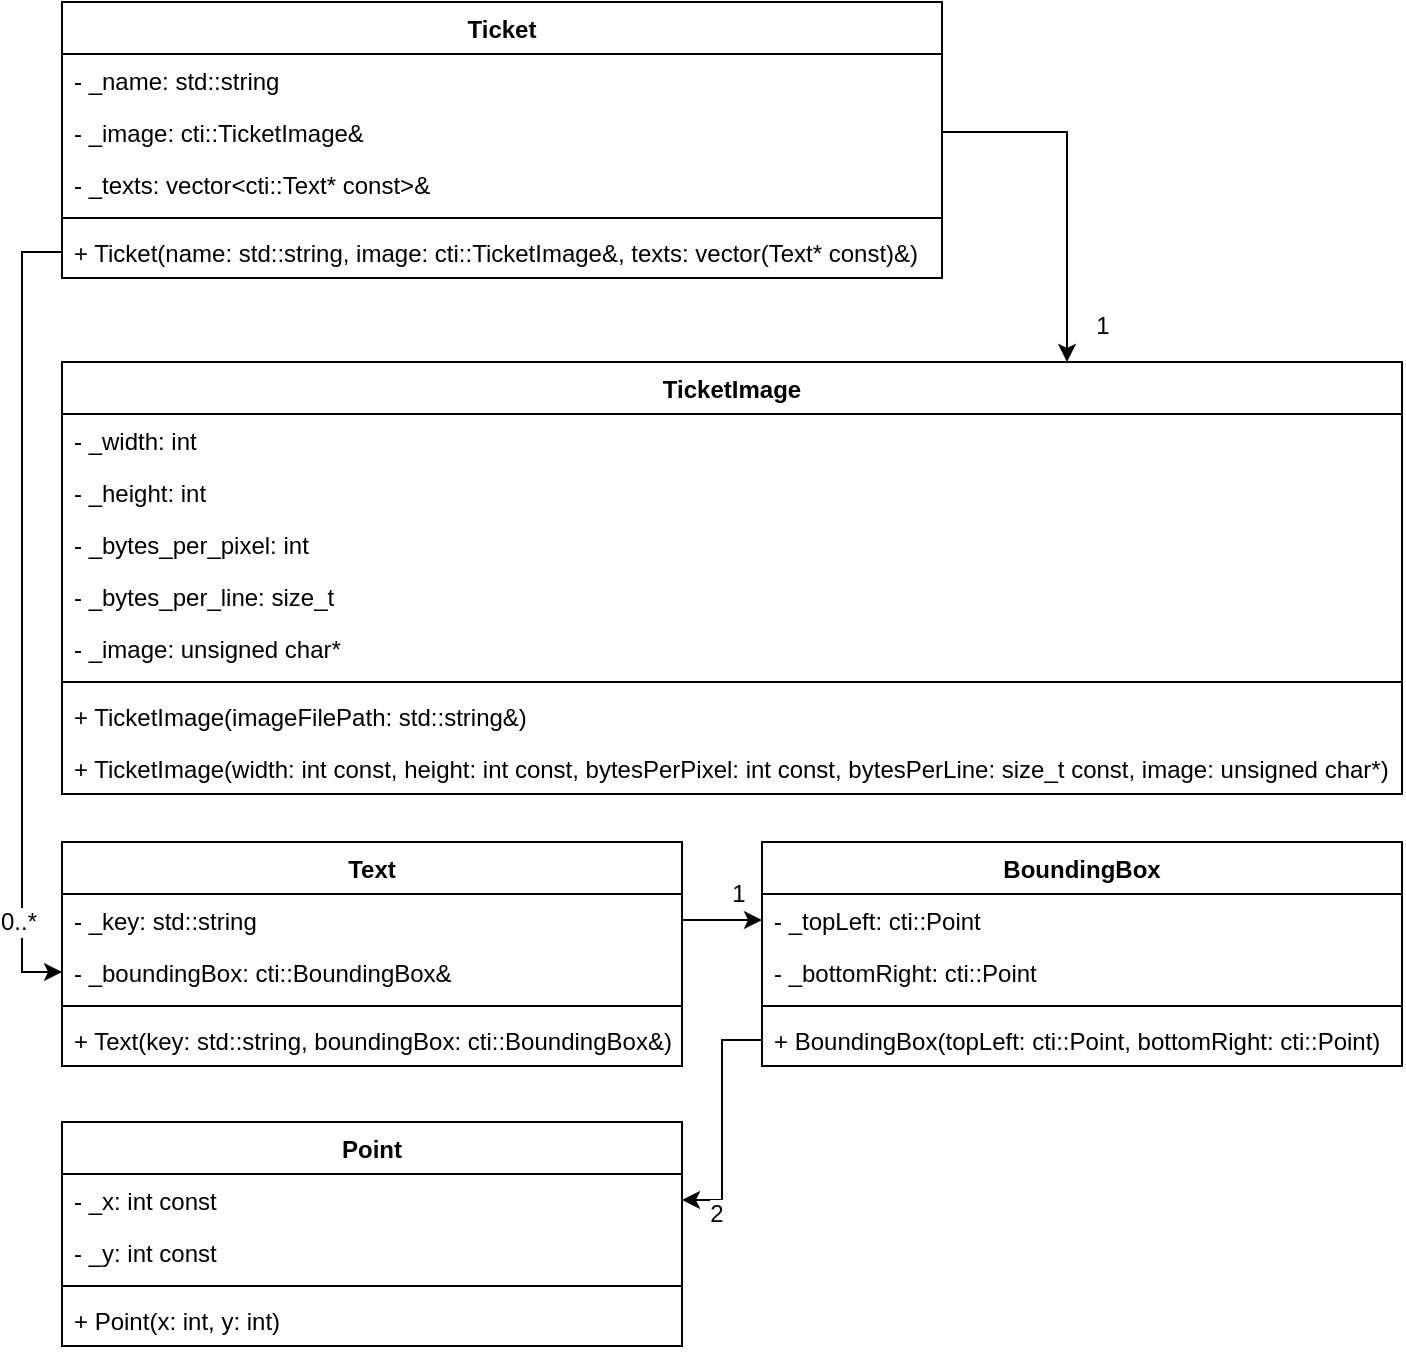 <mxfile version="12.4.7" type="device" pages="3"><diagram id="pN5JTXQA1RlPjqWQmJcw" name="Domain"><mxGraphModel dx="460" dy="703" grid="1" gridSize="10" guides="1" tooltips="1" connect="1" arrows="1" fold="1" page="1" pageScale="1" pageWidth="827" pageHeight="1169" math="0" shadow="0"><root><mxCell id="0"/><mxCell id="1" parent="0"/><mxCell id="O8wIA0hXD-BZeatTcQDk-1" value="Ticket" style="swimlane;fontStyle=1;align=center;verticalAlign=top;childLayout=stackLayout;horizontal=1;startSize=26;horizontalStack=0;resizeParent=1;resizeParentMax=0;resizeLast=0;collapsible=1;marginBottom=0;" vertex="1" parent="1"><mxGeometry x="56" y="30" width="440" height="138" as="geometry"/></mxCell><mxCell id="O8wIA0hXD-BZeatTcQDk-2" value="- _name: std::string" style="text;strokeColor=none;fillColor=none;align=left;verticalAlign=top;spacingLeft=4;spacingRight=4;overflow=hidden;rotatable=0;points=[[0,0.5],[1,0.5]];portConstraint=eastwest;" vertex="1" parent="O8wIA0hXD-BZeatTcQDk-1"><mxGeometry y="26" width="440" height="26" as="geometry"/></mxCell><mxCell id="O8wIA0hXD-BZeatTcQDk-5" value="- _image: cti::TicketImage&amp;" style="text;strokeColor=none;fillColor=none;align=left;verticalAlign=top;spacingLeft=4;spacingRight=4;overflow=hidden;rotatable=0;points=[[0,0.5],[1,0.5]];portConstraint=eastwest;" vertex="1" parent="O8wIA0hXD-BZeatTcQDk-1"><mxGeometry y="52" width="440" height="26" as="geometry"/></mxCell><mxCell id="O8wIA0hXD-BZeatTcQDk-6" value="- _texts: vector&lt;cti::Text* const&gt;&amp;" style="text;strokeColor=none;fillColor=none;align=left;verticalAlign=top;spacingLeft=4;spacingRight=4;overflow=hidden;rotatable=0;points=[[0,0.5],[1,0.5]];portConstraint=eastwest;" vertex="1" parent="O8wIA0hXD-BZeatTcQDk-1"><mxGeometry y="78" width="440" height="26" as="geometry"/></mxCell><mxCell id="O8wIA0hXD-BZeatTcQDk-3" value="" style="line;strokeWidth=1;fillColor=none;align=left;verticalAlign=middle;spacingTop=-1;spacingLeft=3;spacingRight=3;rotatable=0;labelPosition=right;points=[];portConstraint=eastwest;" vertex="1" parent="O8wIA0hXD-BZeatTcQDk-1"><mxGeometry y="104" width="440" height="8" as="geometry"/></mxCell><mxCell id="O8wIA0hXD-BZeatTcQDk-12" value="+ Ticket(name: std::string, image: cti::TicketImage&amp;, texts: vector(Text* const)&amp;)" style="text;strokeColor=none;fillColor=none;align=left;verticalAlign=top;spacingLeft=4;spacingRight=4;overflow=hidden;rotatable=0;points=[[0,0.5],[1,0.5]];portConstraint=eastwest;" vertex="1" parent="O8wIA0hXD-BZeatTcQDk-1"><mxGeometry y="112" width="440" height="26" as="geometry"/></mxCell><mxCell id="O8wIA0hXD-BZeatTcQDk-7" value="TicketImage" style="swimlane;fontStyle=1;align=center;verticalAlign=top;childLayout=stackLayout;horizontal=1;startSize=26;horizontalStack=0;resizeParent=1;resizeParentMax=0;resizeLast=0;collapsible=1;marginBottom=0;" vertex="1" parent="1"><mxGeometry x="56" y="210" width="670" height="216" as="geometry"/></mxCell><mxCell id="O8wIA0hXD-BZeatTcQDk-8" value="- _width: int" style="text;strokeColor=none;fillColor=none;align=left;verticalAlign=top;spacingLeft=4;spacingRight=4;overflow=hidden;rotatable=0;points=[[0,0.5],[1,0.5]];portConstraint=eastwest;" vertex="1" parent="O8wIA0hXD-BZeatTcQDk-7"><mxGeometry y="26" width="670" height="26" as="geometry"/></mxCell><mxCell id="O8wIA0hXD-BZeatTcQDk-9" value="- _height: int" style="text;strokeColor=none;fillColor=none;align=left;verticalAlign=top;spacingLeft=4;spacingRight=4;overflow=hidden;rotatable=0;points=[[0,0.5],[1,0.5]];portConstraint=eastwest;" vertex="1" parent="O8wIA0hXD-BZeatTcQDk-7"><mxGeometry y="52" width="670" height="26" as="geometry"/></mxCell><mxCell id="O8wIA0hXD-BZeatTcQDk-10" value="- _bytes_per_pixel: int" style="text;strokeColor=none;fillColor=none;align=left;verticalAlign=top;spacingLeft=4;spacingRight=4;overflow=hidden;rotatable=0;points=[[0,0.5],[1,0.5]];portConstraint=eastwest;" vertex="1" parent="O8wIA0hXD-BZeatTcQDk-7"><mxGeometry y="78" width="670" height="26" as="geometry"/></mxCell><mxCell id="O8wIA0hXD-BZeatTcQDk-21" value="- _bytes_per_line: size_t" style="text;strokeColor=none;fillColor=none;align=left;verticalAlign=top;spacingLeft=4;spacingRight=4;overflow=hidden;rotatable=0;points=[[0,0.5],[1,0.5]];portConstraint=eastwest;" vertex="1" parent="O8wIA0hXD-BZeatTcQDk-7"><mxGeometry y="104" width="670" height="26" as="geometry"/></mxCell><mxCell id="O8wIA0hXD-BZeatTcQDk-22" value="- _image: unsigned char*" style="text;strokeColor=none;fillColor=none;align=left;verticalAlign=top;spacingLeft=4;spacingRight=4;overflow=hidden;rotatable=0;points=[[0,0.5],[1,0.5]];portConstraint=eastwest;" vertex="1" parent="O8wIA0hXD-BZeatTcQDk-7"><mxGeometry y="130" width="670" height="26" as="geometry"/></mxCell><mxCell id="O8wIA0hXD-BZeatTcQDk-11" value="" style="line;strokeWidth=1;fillColor=none;align=left;verticalAlign=middle;spacingTop=-1;spacingLeft=3;spacingRight=3;rotatable=0;labelPosition=right;points=[];portConstraint=eastwest;" vertex="1" parent="O8wIA0hXD-BZeatTcQDk-7"><mxGeometry y="156" width="670" height="8" as="geometry"/></mxCell><mxCell id="O8wIA0hXD-BZeatTcQDk-20" value="+ TicketImage(imageFilePath: std::string&amp;)" style="text;strokeColor=none;fillColor=none;align=left;verticalAlign=top;spacingLeft=4;spacingRight=4;overflow=hidden;rotatable=0;points=[[0,0.5],[1,0.5]];portConstraint=eastwest;" vertex="1" parent="O8wIA0hXD-BZeatTcQDk-7"><mxGeometry y="164" width="670" height="26" as="geometry"/></mxCell><mxCell id="O8wIA0hXD-BZeatTcQDk-23" value="+ TicketImage(width: int const, height: int const, bytesPerPixel: int const, bytesPerLine: size_t const, image: unsigned char*)" style="text;strokeColor=none;fillColor=none;align=left;verticalAlign=top;spacingLeft=4;spacingRight=4;overflow=hidden;rotatable=0;points=[[0,0.5],[1,0.5]];portConstraint=eastwest;" vertex="1" parent="O8wIA0hXD-BZeatTcQDk-7"><mxGeometry y="190" width="670" height="26" as="geometry"/></mxCell><mxCell id="O8wIA0hXD-BZeatTcQDk-24" style="edgeStyle=orthogonalEdgeStyle;rounded=0;orthogonalLoop=1;jettySize=auto;html=1;exitX=1;exitY=0.5;exitDx=0;exitDy=0;entryX=0.75;entryY=0;entryDx=0;entryDy=0;" edge="1" parent="1" source="O8wIA0hXD-BZeatTcQDk-5" target="O8wIA0hXD-BZeatTcQDk-7"><mxGeometry relative="1" as="geometry"/></mxCell><mxCell id="O8wIA0hXD-BZeatTcQDk-25" value="1" style="text;html=1;align=center;verticalAlign=middle;resizable=0;points=[];labelBackgroundColor=#ffffff;" vertex="1" connectable="0" parent="O8wIA0hXD-BZeatTcQDk-24"><mxGeometry x="0.798" y="2" relative="1" as="geometry"><mxPoint x="15" as="offset"/></mxGeometry></mxCell><mxCell id="O8wIA0hXD-BZeatTcQDk-27" value="Text" style="swimlane;fontStyle=1;align=center;verticalAlign=top;childLayout=stackLayout;horizontal=1;startSize=26;horizontalStack=0;resizeParent=1;resizeParentMax=0;resizeLast=0;collapsible=1;marginBottom=0;" vertex="1" parent="1"><mxGeometry x="56" y="450" width="310" height="112" as="geometry"/></mxCell><mxCell id="O8wIA0hXD-BZeatTcQDk-28" value="- _key: std::string" style="text;strokeColor=none;fillColor=none;align=left;verticalAlign=top;spacingLeft=4;spacingRight=4;overflow=hidden;rotatable=0;points=[[0,0.5],[1,0.5]];portConstraint=eastwest;" vertex="1" parent="O8wIA0hXD-BZeatTcQDk-27"><mxGeometry y="26" width="310" height="26" as="geometry"/></mxCell><mxCell id="O8wIA0hXD-BZeatTcQDk-29" value="- _boundingBox: cti::BoundingBox&amp;" style="text;strokeColor=none;fillColor=none;align=left;verticalAlign=top;spacingLeft=4;spacingRight=4;overflow=hidden;rotatable=0;points=[[0,0.5],[1,0.5]];portConstraint=eastwest;" vertex="1" parent="O8wIA0hXD-BZeatTcQDk-27"><mxGeometry y="52" width="310" height="26" as="geometry"/></mxCell><mxCell id="O8wIA0hXD-BZeatTcQDk-31" value="" style="line;strokeWidth=1;fillColor=none;align=left;verticalAlign=middle;spacingTop=-1;spacingLeft=3;spacingRight=3;rotatable=0;labelPosition=right;points=[];portConstraint=eastwest;" vertex="1" parent="O8wIA0hXD-BZeatTcQDk-27"><mxGeometry y="78" width="310" height="8" as="geometry"/></mxCell><mxCell id="O8wIA0hXD-BZeatTcQDk-32" value="+ Text(key: std::string, boundingBox: cti::BoundingBox&amp;)" style="text;strokeColor=none;fillColor=none;align=left;verticalAlign=top;spacingLeft=4;spacingRight=4;overflow=hidden;rotatable=0;points=[[0,0.5],[1,0.5]];portConstraint=eastwest;" vertex="1" parent="O8wIA0hXD-BZeatTcQDk-27"><mxGeometry y="86" width="310" height="26" as="geometry"/></mxCell><mxCell id="O8wIA0hXD-BZeatTcQDk-33" value="BoundingBox" style="swimlane;fontStyle=1;align=center;verticalAlign=top;childLayout=stackLayout;horizontal=1;startSize=26;horizontalStack=0;resizeParent=1;resizeParentMax=0;resizeLast=0;collapsible=1;marginBottom=0;" vertex="1" parent="1"><mxGeometry x="406" y="450" width="320" height="112" as="geometry"/></mxCell><mxCell id="O8wIA0hXD-BZeatTcQDk-34" value="- _topLeft: cti::Point" style="text;strokeColor=none;fillColor=none;align=left;verticalAlign=top;spacingLeft=4;spacingRight=4;overflow=hidden;rotatable=0;points=[[0,0.5],[1,0.5]];portConstraint=eastwest;" vertex="1" parent="O8wIA0hXD-BZeatTcQDk-33"><mxGeometry y="26" width="320" height="26" as="geometry"/></mxCell><mxCell id="O8wIA0hXD-BZeatTcQDk-35" value="- _bottomRight: cti::Point" style="text;strokeColor=none;fillColor=none;align=left;verticalAlign=top;spacingLeft=4;spacingRight=4;overflow=hidden;rotatable=0;points=[[0,0.5],[1,0.5]];portConstraint=eastwest;" vertex="1" parent="O8wIA0hXD-BZeatTcQDk-33"><mxGeometry y="52" width="320" height="26" as="geometry"/></mxCell><mxCell id="O8wIA0hXD-BZeatTcQDk-36" value="" style="line;strokeWidth=1;fillColor=none;align=left;verticalAlign=middle;spacingTop=-1;spacingLeft=3;spacingRight=3;rotatable=0;labelPosition=right;points=[];portConstraint=eastwest;" vertex="1" parent="O8wIA0hXD-BZeatTcQDk-33"><mxGeometry y="78" width="320" height="8" as="geometry"/></mxCell><mxCell id="O8wIA0hXD-BZeatTcQDk-37" value="+ BoundingBox(topLeft: cti::Point, bottomRight: cti::Point)" style="text;strokeColor=none;fillColor=none;align=left;verticalAlign=top;spacingLeft=4;spacingRight=4;overflow=hidden;rotatable=0;points=[[0,0.5],[1,0.5]];portConstraint=eastwest;" vertex="1" parent="O8wIA0hXD-BZeatTcQDk-33"><mxGeometry y="86" width="320" height="26" as="geometry"/></mxCell><mxCell id="O8wIA0hXD-BZeatTcQDk-38" value="Point" style="swimlane;fontStyle=1;align=center;verticalAlign=top;childLayout=stackLayout;horizontal=1;startSize=26;horizontalStack=0;resizeParent=1;resizeParentMax=0;resizeLast=0;collapsible=1;marginBottom=0;" vertex="1" parent="1"><mxGeometry x="56" y="590" width="310" height="112" as="geometry"/></mxCell><mxCell id="O8wIA0hXD-BZeatTcQDk-39" value="- _x: int const" style="text;strokeColor=none;fillColor=none;align=left;verticalAlign=top;spacingLeft=4;spacingRight=4;overflow=hidden;rotatable=0;points=[[0,0.5],[1,0.5]];portConstraint=eastwest;" vertex="1" parent="O8wIA0hXD-BZeatTcQDk-38"><mxGeometry y="26" width="310" height="26" as="geometry"/></mxCell><mxCell id="O8wIA0hXD-BZeatTcQDk-40" value="- _y: int const" style="text;strokeColor=none;fillColor=none;align=left;verticalAlign=top;spacingLeft=4;spacingRight=4;overflow=hidden;rotatable=0;points=[[0,0.5],[1,0.5]];portConstraint=eastwest;" vertex="1" parent="O8wIA0hXD-BZeatTcQDk-38"><mxGeometry y="52" width="310" height="26" as="geometry"/></mxCell><mxCell id="O8wIA0hXD-BZeatTcQDk-41" value="" style="line;strokeWidth=1;fillColor=none;align=left;verticalAlign=middle;spacingTop=-1;spacingLeft=3;spacingRight=3;rotatable=0;labelPosition=right;points=[];portConstraint=eastwest;" vertex="1" parent="O8wIA0hXD-BZeatTcQDk-38"><mxGeometry y="78" width="310" height="8" as="geometry"/></mxCell><mxCell id="O8wIA0hXD-BZeatTcQDk-42" value="+ Point(x: int, y: int)" style="text;strokeColor=none;fillColor=none;align=left;verticalAlign=top;spacingLeft=4;spacingRight=4;overflow=hidden;rotatable=0;points=[[0,0.5],[1,0.5]];portConstraint=eastwest;" vertex="1" parent="O8wIA0hXD-BZeatTcQDk-38"><mxGeometry y="86" width="310" height="26" as="geometry"/></mxCell><mxCell id="O8wIA0hXD-BZeatTcQDk-43" style="edgeStyle=orthogonalEdgeStyle;rounded=0;orthogonalLoop=1;jettySize=auto;html=1;exitX=0;exitY=0.5;exitDx=0;exitDy=0;entryX=0;entryY=0.5;entryDx=0;entryDy=0;" edge="1" parent="1" source="O8wIA0hXD-BZeatTcQDk-12" target="O8wIA0hXD-BZeatTcQDk-29"><mxGeometry relative="1" as="geometry"/></mxCell><mxCell id="O8wIA0hXD-BZeatTcQDk-44" value="0..*" style="text;html=1;align=center;verticalAlign=middle;resizable=0;points=[];labelBackgroundColor=#ffffff;" vertex="1" connectable="0" parent="O8wIA0hXD-BZeatTcQDk-43"><mxGeometry x="0.775" y="-2" relative="1" as="geometry"><mxPoint as="offset"/></mxGeometry></mxCell><mxCell id="O8wIA0hXD-BZeatTcQDk-46" style="edgeStyle=orthogonalEdgeStyle;rounded=0;orthogonalLoop=1;jettySize=auto;html=1;exitX=1;exitY=0.5;exitDx=0;exitDy=0;entryX=0;entryY=0.5;entryDx=0;entryDy=0;" edge="1" parent="1" source="O8wIA0hXD-BZeatTcQDk-28" target="O8wIA0hXD-BZeatTcQDk-34"><mxGeometry relative="1" as="geometry"><mxPoint x="406" y="489" as="targetPoint"/><Array as="points"/></mxGeometry></mxCell><mxCell id="O8wIA0hXD-BZeatTcQDk-47" value="1" style="text;html=1;align=center;verticalAlign=middle;resizable=0;points=[];labelBackgroundColor=#ffffff;" vertex="1" connectable="0" parent="O8wIA0hXD-BZeatTcQDk-46"><mxGeometry x="0.712" y="-1" relative="1" as="geometry"><mxPoint x="-6" y="-14" as="offset"/></mxGeometry></mxCell><mxCell id="O8wIA0hXD-BZeatTcQDk-49" style="edgeStyle=orthogonalEdgeStyle;rounded=0;orthogonalLoop=1;jettySize=auto;html=1;exitX=0;exitY=0.5;exitDx=0;exitDy=0;entryX=1;entryY=0.5;entryDx=0;entryDy=0;" edge="1" parent="1" source="O8wIA0hXD-BZeatTcQDk-37" target="O8wIA0hXD-BZeatTcQDk-39"><mxGeometry relative="1" as="geometry"/></mxCell><mxCell id="O8wIA0hXD-BZeatTcQDk-51" value="2" style="text;html=1;align=center;verticalAlign=middle;resizable=0;points=[];labelBackgroundColor=#ffffff;" vertex="1" connectable="0" parent="O8wIA0hXD-BZeatTcQDk-49"><mxGeometry x="0.583" y="2" relative="1" as="geometry"><mxPoint x="-5" y="12" as="offset"/></mxGeometry></mxCell></root></mxGraphModel></diagram><diagram id="WVyESq3rJCb9RWsTemY7" name="Matcher"><mxGraphModel dx="460" dy="703" grid="1" gridSize="10" guides="1" tooltips="1" connect="1" arrows="1" fold="1" page="1" pageScale="1" pageWidth="827" pageHeight="1169" math="0" shadow="0"><root><mxCell id="52gvRKatMT2UPnpObB_1-0"/><mxCell id="52gvRKatMT2UPnpObB_1-1" parent="52gvRKatMT2UPnpObB_1-0"/><mxCell id="fPdfVQfLGBBK5cT2xGNn-0" value="Matcher" style="swimlane;fontStyle=1;align=center;verticalAlign=top;childLayout=stackLayout;horizontal=1;startSize=26;horizontalStack=0;resizeParent=1;resizeParentMax=0;resizeLast=0;collapsible=1;marginBottom=0;" vertex="1" parent="52gvRKatMT2UPnpObB_1-1"><mxGeometry x="40" y="40" width="360" height="190" as="geometry"/></mxCell><mxCell id="fPdfVQfLGBBK5cT2xGNn-1" value="- _algorithm: cti::MatchingAlgorithm&amp;" style="text;strokeColor=none;fillColor=none;align=left;verticalAlign=top;spacingLeft=4;spacingRight=4;overflow=hidden;rotatable=0;points=[[0,0.5],[1,0.5]];portConstraint=eastwest;" vertex="1" parent="fPdfVQfLGBBK5cT2xGNn-0"><mxGeometry y="26" width="360" height="26" as="geometry"/></mxCell><mxCell id="fPdfVQfLGBBK5cT2xGNn-2" value="" style="line;strokeWidth=1;fillColor=none;align=left;verticalAlign=middle;spacingTop=-1;spacingLeft=3;spacingRight=3;rotatable=0;labelPosition=right;points=[];portConstraint=eastwest;" vertex="1" parent="fPdfVQfLGBBK5cT2xGNn-0"><mxGeometry y="52" width="360" height="8" as="geometry"/></mxCell><mxCell id="fPdfVQfLGBBK5cT2xGNn-3" value="+ Matcher(matchingAlgorithm: cti::MatchingAlgorithm&amp;)" style="text;strokeColor=none;fillColor=none;align=left;verticalAlign=top;spacingLeft=4;spacingRight=4;overflow=hidden;rotatable=0;points=[[0,0.5],[1,0.5]];portConstraint=eastwest;" vertex="1" parent="fPdfVQfLGBBK5cT2xGNn-0"><mxGeometry y="60" width="360" height="26" as="geometry"/></mxCell><mxCell id="fPdfVQfLGBBK5cT2xGNn-4" value="+ train(ticket: cti::Ticket&amp; const): void" style="text;strokeColor=none;fillColor=none;align=left;verticalAlign=top;spacingLeft=4;spacingRight=4;overflow=hidden;rotatable=0;points=[[0,0.5],[1,0.5]];portConstraint=eastwest;" vertex="1" parent="fPdfVQfLGBBK5cT2xGNn-0"><mxGeometry y="86" width="360" height="26" as="geometry"/></mxCell><mxCell id="fPdfVQfLGBBK5cT2xGNn-5" value="+ train(tickets: std::vector&lt;cti::Ticket* const&gt;&amp; const): void" style="text;strokeColor=none;fillColor=none;align=left;verticalAlign=top;spacingLeft=4;spacingRight=4;overflow=hidden;rotatable=0;points=[[0,0.5],[1,0.5]];portConstraint=eastwest;" vertex="1" parent="fPdfVQfLGBBK5cT2xGNn-0"><mxGeometry y="112" width="360" height="26" as="geometry"/></mxCell><mxCell id="fPdfVQfLGBBK5cT2xGNn-6" value="+ untrain(ticket: cti::Ticket&amp; const): void" style="text;strokeColor=none;fillColor=none;align=left;verticalAlign=top;spacingLeft=4;spacingRight=4;overflow=hidden;rotatable=0;points=[[0,0.5],[1,0.5]];portConstraint=eastwest;" vertex="1" parent="fPdfVQfLGBBK5cT2xGNn-0"><mxGeometry y="138" width="360" height="26" as="geometry"/></mxCell><mxCell id="fPdfVQfLGBBK5cT2xGNn-7" value="+ match(cti::TicketImage&amp;) : std::optional&lt;cti::TicketMatch const&gt;" style="text;strokeColor=none;fillColor=none;align=left;verticalAlign=top;spacingLeft=4;spacingRight=4;overflow=hidden;rotatable=0;points=[[0,0.5],[1,0.5]];portConstraint=eastwest;" vertex="1" parent="fPdfVQfLGBBK5cT2xGNn-0"><mxGeometry y="164" width="360" height="26" as="geometry"/></mxCell><mxCell id="fPdfVQfLGBBK5cT2xGNn-8" value="MatchingAlgorithm" style="swimlane;fontStyle=3;align=center;verticalAlign=top;childLayout=stackLayout;horizontal=1;startSize=26;horizontalStack=0;resizeParent=1;resizeParentMax=0;resizeLast=0;collapsible=1;marginBottom=0;" vertex="1" parent="52gvRKatMT2UPnpObB_1-1"><mxGeometry x="40" y="290" width="400" height="164" as="geometry"/></mxCell><mxCell id="fPdfVQfLGBBK5cT2xGNn-9" value="" style="line;strokeWidth=1;fillColor=none;align=left;verticalAlign=middle;spacingTop=-1;spacingLeft=3;spacingRight=3;rotatable=0;labelPosition=right;points=[];portConstraint=eastwest;" vertex="1" parent="fPdfVQfLGBBK5cT2xGNn-8"><mxGeometry y="26" width="400" height="8" as="geometry"/></mxCell><mxCell id="fPdfVQfLGBBK5cT2xGNn-10" value="+ train(ticket: cti::Ticket&amp; const): void" style="text;strokeColor=none;fillColor=none;align=left;verticalAlign=top;spacingLeft=4;spacingRight=4;overflow=hidden;rotatable=0;points=[[0,0.5],[1,0.5]];portConstraint=eastwest;fontStyle=2" vertex="1" parent="fPdfVQfLGBBK5cT2xGNn-8"><mxGeometry y="34" width="400" height="26" as="geometry"/></mxCell><mxCell id="fPdfVQfLGBBK5cT2xGNn-11" value="+ train(tickets: std::vector&lt;cti::Ticket* const&gt;&amp; const): void" style="text;strokeColor=none;fillColor=none;align=left;verticalAlign=top;spacingLeft=4;spacingRight=4;overflow=hidden;rotatable=0;points=[[0,0.5],[1,0.5]];portConstraint=eastwest;fontStyle=2" vertex="1" parent="fPdfVQfLGBBK5cT2xGNn-8"><mxGeometry y="60" width="400" height="26" as="geometry"/></mxCell><mxCell id="fPdfVQfLGBBK5cT2xGNn-12" value="+ untrain(ticket: cti::Ticket&amp; const): void" style="text;strokeColor=none;fillColor=none;align=left;verticalAlign=top;spacingLeft=4;spacingRight=4;overflow=hidden;rotatable=0;points=[[0,0.5],[1,0.5]];portConstraint=eastwest;fontStyle=2" vertex="1" parent="fPdfVQfLGBBK5cT2xGNn-8"><mxGeometry y="86" width="400" height="26" as="geometry"/></mxCell><mxCell id="i9mvEjISVDA38MrHa0Ea-0" value="+ execute(cti::TicketImage&amp;) : std::vector&lt;cti::TicketMatch&gt;" style="text;strokeColor=none;fillColor=none;align=left;verticalAlign=top;spacingLeft=4;spacingRight=4;overflow=hidden;rotatable=0;points=[[0,0.5],[1,0.5]];portConstraint=eastwest;fontStyle=2" vertex="1" parent="fPdfVQfLGBBK5cT2xGNn-8"><mxGeometry y="112" width="400" height="26" as="geometry"/></mxCell><mxCell id="i9mvEjISVDA38MrHa0Ea-1" value="+ select(std::vector&lt;cti::TicketMatch&gt;&amp;): optional&lt;cti::TicketMatch&gt; const" style="text;strokeColor=none;fillColor=none;align=left;verticalAlign=top;spacingLeft=4;spacingRight=4;overflow=hidden;rotatable=0;points=[[0,0.5],[1,0.5]];portConstraint=eastwest;fontStyle=2" vertex="1" parent="fPdfVQfLGBBK5cT2xGNn-8"><mxGeometry y="138" width="400" height="26" as="geometry"/></mxCell><mxCell id="i9mvEjISVDA38MrHa0Ea-20" style="edgeStyle=orthogonalEdgeStyle;rounded=0;orthogonalLoop=1;jettySize=auto;html=1;" edge="1" parent="52gvRKatMT2UPnpObB_1-1" source="i9mvEjISVDA38MrHa0Ea-2" target="i9mvEjISVDA38MrHa0Ea-13"><mxGeometry relative="1" as="geometry"/></mxCell><mxCell id="i9mvEjISVDA38MrHa0Ea-21" value="1" style="text;html=1;align=center;verticalAlign=middle;resizable=0;points=[];labelBackgroundColor=#ffffff;" vertex="1" connectable="0" parent="i9mvEjISVDA38MrHa0Ea-20"><mxGeometry x="0.626" y="1" relative="1" as="geometry"><mxPoint x="10" y="5" as="offset"/></mxGeometry></mxCell><mxCell id="lAKbsGJxf1qwuTi5_aJF-3" style="edgeStyle=orthogonalEdgeStyle;rounded=0;orthogonalLoop=1;jettySize=auto;html=1;" edge="1" parent="52gvRKatMT2UPnpObB_1-1"><mxGeometry relative="1" as="geometry"><mxPoint x="240" y="500" as="sourcePoint"/><mxPoint x="240" y="456" as="targetPoint"/><Array as="points"><mxPoint x="240" y="476"/><mxPoint x="240" y="476"/></Array></mxGeometry></mxCell><mxCell id="lAKbsGJxf1qwuTi5_aJF-4" value="&amp;lt;&amp;lt;create&amp;gt;&amp;gt;" style="text;html=1;align=center;verticalAlign=middle;resizable=0;points=[];labelBackgroundColor=#ffffff;" vertex="1" connectable="0" parent="lAKbsGJxf1qwuTi5_aJF-3"><mxGeometry x="-0.448" y="4" relative="1" as="geometry"><mxPoint x="7" y="-13" as="offset"/></mxGeometry></mxCell><mxCell id="i9mvEjISVDA38MrHa0Ea-2" value="MatchingAlgorithms" style="swimlane;fontStyle=1;align=center;verticalAlign=top;childLayout=stackLayout;horizontal=1;startSize=26;horizontalStack=0;resizeParent=1;resizeParentMax=0;resizeLast=0;collapsible=1;marginBottom=0;" vertex="1" parent="52gvRKatMT2UPnpObB_1-1"><mxGeometry x="40" y="500" width="470" height="86" as="geometry"/></mxCell><mxCell id="i9mvEjISVDA38MrHa0Ea-4" value="" style="line;strokeWidth=1;fillColor=none;align=left;verticalAlign=middle;spacingTop=-1;spacingLeft=3;spacingRight=3;rotatable=0;labelPosition=right;points=[];portConstraint=eastwest;" vertex="1" parent="i9mvEjISVDA38MrHa0Ea-2"><mxGeometry y="26" width="470" height="8" as="geometry"/></mxCell><mxCell id="i9mvEjISVDA38MrHa0Ea-6" value="+ orb(options: cti::MatchingOptions&amp; const): std::unique_ptr&lt;cti::MatchingAlgorithm&gt;" style="text;strokeColor=none;fillColor=none;align=left;verticalAlign=top;spacingLeft=4;spacingRight=4;overflow=hidden;rotatable=0;points=[[0,0.5],[1,0.5]];portConstraint=eastwest;fontStyle=4" vertex="1" parent="i9mvEjISVDA38MrHa0Ea-2"><mxGeometry y="34" width="470" height="26" as="geometry"/></mxCell><mxCell id="i9mvEjISVDA38MrHa0Ea-19" value="+ sift(options: cti::MatchingOptions&amp; const): std::unique_ptr&lt;cti::MatchingAlgorithm&gt;" style="text;strokeColor=none;fillColor=none;align=left;verticalAlign=top;spacingLeft=4;spacingRight=4;overflow=hidden;rotatable=0;points=[[0,0.5],[1,0.5]];portConstraint=eastwest;fontStyle=4" vertex="1" parent="i9mvEjISVDA38MrHa0Ea-2"><mxGeometry y="60" width="470" height="26" as="geometry"/></mxCell><mxCell id="i9mvEjISVDA38MrHa0Ea-13" value="MatchingOptions" style="swimlane;fontStyle=1;align=center;verticalAlign=top;childLayout=stackLayout;horizontal=1;startSize=26;horizontalStack=0;resizeParent=1;resizeParentMax=0;resizeLast=0;collapsible=1;marginBottom=0;" vertex="1" parent="52gvRKatMT2UPnpObB_1-1"><mxGeometry x="40" y="650" width="550" height="138" as="geometry"/></mxCell><mxCell id="i9mvEjISVDA38MrHa0Ea-14" value="- _ratioTestThreshold: double" style="text;strokeColor=none;fillColor=none;align=left;verticalAlign=top;spacingLeft=4;spacingRight=4;overflow=hidden;rotatable=0;points=[[0,0.5],[1,0.5]];portConstraint=eastwest;fontStyle=0" vertex="1" parent="i9mvEjISVDA38MrHa0Ea-13"><mxGeometry y="26" width="550" height="26" as="geometry"/></mxCell><mxCell id="i9mvEjISVDA38MrHa0Ea-15" value="- _scoreTestThreshold: double" style="text;strokeColor=none;fillColor=none;align=left;verticalAlign=top;spacingLeft=4;spacingRight=4;overflow=hidden;rotatable=0;points=[[0,0.5],[1,0.5]];portConstraint=eastwest;fontStyle=0" vertex="1" parent="i9mvEjISVDA38MrHa0Ea-13"><mxGeometry y="52" width="550" height="26" as="geometry"/></mxCell><mxCell id="i9mvEjISVDA38MrHa0Ea-16" value="- _scoreThreshold: double" style="text;strokeColor=none;fillColor=none;align=left;verticalAlign=top;spacingLeft=4;spacingRight=4;overflow=hidden;rotatable=0;points=[[0,0.5],[1,0.5]];portConstraint=eastwest;fontStyle=0" vertex="1" parent="i9mvEjISVDA38MrHa0Ea-13"><mxGeometry y="78" width="550" height="26" as="geometry"/></mxCell><mxCell id="i9mvEjISVDA38MrHa0Ea-17" value="" style="line;strokeWidth=1;fillColor=none;align=left;verticalAlign=middle;spacingTop=-1;spacingLeft=3;spacingRight=3;rotatable=0;labelPosition=right;points=[];portConstraint=eastwest;" vertex="1" parent="i9mvEjISVDA38MrHa0Ea-13"><mxGeometry y="104" width="550" height="8" as="geometry"/></mxCell><mxCell id="i9mvEjISVDA38MrHa0Ea-18" value="+ MatchingOptions(ratioTestThreshold: double, scoreTestThreshold: double, scoeThreshold: double)" style="text;strokeColor=none;fillColor=none;align=left;verticalAlign=top;spacingLeft=4;spacingRight=4;overflow=hidden;rotatable=0;points=[[0,0.5],[1,0.5]];portConstraint=eastwest;fontStyle=0" vertex="1" parent="i9mvEjISVDA38MrHa0Ea-13"><mxGeometry y="112" width="550" height="26" as="geometry"/></mxCell><mxCell id="lAKbsGJxf1qwuTi5_aJF-1" value="Use" style="endArrow=open;endSize=12;dashed=1;html=1;" edge="1" parent="52gvRKatMT2UPnpObB_1-1"><mxGeometry width="160" relative="1" as="geometry"><mxPoint x="220" y="231" as="sourcePoint"/><mxPoint x="220" y="287" as="targetPoint"/></mxGeometry></mxCell><mxCell id="lAKbsGJxf1qwuTi5_aJF-2" value="1" style="text;html=1;align=center;verticalAlign=middle;resizable=0;points=[];labelBackgroundColor=#ffffff;" vertex="1" connectable="0" parent="lAKbsGJxf1qwuTi5_aJF-1"><mxGeometry x="0.641" relative="1" as="geometry"><mxPoint x="-12" as="offset"/></mxGeometry></mxCell><mxCell id="lAKbsGJxf1qwuTi5_aJF-5" value="TicketMatch" style="swimlane;fontStyle=1;align=center;verticalAlign=top;childLayout=stackLayout;horizontal=1;startSize=26;horizontalStack=0;resizeParent=1;resizeParentMax=0;resizeLast=0;collapsible=1;marginBottom=0;" vertex="1" parent="52gvRKatMT2UPnpObB_1-1"><mxGeometry x="520" y="290" width="280" height="112" as="geometry"/></mxCell><mxCell id="lAKbsGJxf1qwuTi5_aJF-12" value="- _ticket: Ticket&amp; const" style="text;strokeColor=none;fillColor=none;align=left;verticalAlign=top;spacingLeft=4;spacingRight=4;overflow=hidden;rotatable=0;points=[[0,0.5],[1,0.5]];portConstraint=eastwest;fontStyle=0" vertex="1" parent="lAKbsGJxf1qwuTi5_aJF-5"><mxGeometry y="26" width="280" height="26" as="geometry"/></mxCell><mxCell id="lAKbsGJxf1qwuTi5_aJF-13" value="- _score: double const" style="text;strokeColor=none;fillColor=none;align=left;verticalAlign=top;spacingLeft=4;spacingRight=4;overflow=hidden;rotatable=0;points=[[0,0.5],[1,0.5]];portConstraint=eastwest;fontStyle=0" vertex="1" parent="lAKbsGJxf1qwuTi5_aJF-5"><mxGeometry y="52" width="280" height="26" as="geometry"/></mxCell><mxCell id="lAKbsGJxf1qwuTi5_aJF-6" value="" style="line;strokeWidth=1;fillColor=none;align=left;verticalAlign=middle;spacingTop=-1;spacingLeft=3;spacingRight=3;rotatable=0;labelPosition=right;points=[];portConstraint=eastwest;" vertex="1" parent="lAKbsGJxf1qwuTi5_aJF-5"><mxGeometry y="78" width="280" height="8" as="geometry"/></mxCell><mxCell id="lAKbsGJxf1qwuTi5_aJF-11" value="+ TicketMatch(ticket: Ticket&amp; const, score: double)" style="text;strokeColor=none;fillColor=none;align=left;verticalAlign=top;spacingLeft=4;spacingRight=4;overflow=hidden;rotatable=0;points=[[0,0.5],[1,0.5]];portConstraint=eastwest;fontStyle=0" vertex="1" parent="lAKbsGJxf1qwuTi5_aJF-5"><mxGeometry y="86" width="280" height="26" as="geometry"/></mxCell><mxCell id="lAKbsGJxf1qwuTi5_aJF-19" style="edgeStyle=orthogonalEdgeStyle;rounded=0;orthogonalLoop=1;jettySize=auto;html=1;exitX=1;exitY=0.5;exitDx=0;exitDy=0;entryX=0;entryY=0.5;entryDx=0;entryDy=0;" edge="1" parent="52gvRKatMT2UPnpObB_1-1" source="fPdfVQfLGBBK5cT2xGNn-11" target="lAKbsGJxf1qwuTi5_aJF-13"><mxGeometry relative="1" as="geometry"/></mxCell><mxCell id="lAKbsGJxf1qwuTi5_aJF-20" style="edgeStyle=orthogonalEdgeStyle;rounded=0;orthogonalLoop=1;jettySize=auto;html=1;exitX=1;exitY=0.5;exitDx=0;exitDy=0;entryX=0.5;entryY=0;entryDx=0;entryDy=0;" edge="1" parent="52gvRKatMT2UPnpObB_1-1" source="fPdfVQfLGBBK5cT2xGNn-4" target="lAKbsGJxf1qwuTi5_aJF-5"><mxGeometry relative="1" as="geometry"/></mxCell></root></mxGraphModel></diagram><diagram id="TWnInknmVvch0KgxDluq" name="Extraction"><mxGraphModel dx="460" dy="703" grid="1" gridSize="10" guides="1" tooltips="1" connect="1" arrows="1" fold="1" page="1" pageScale="1" pageWidth="827" pageHeight="1169" math="0" shadow="0"><root><mxCell id="oQvsaMqBpz1pHPr8xt1c-0"/><mxCell id="oQvsaMqBpz1pHPr8xt1c-1" parent="oQvsaMqBpz1pHPr8xt1c-0"/><mxCell id="izcT_wUnO0P--RmNErrx-6" style="edgeStyle=orthogonalEdgeStyle;rounded=0;orthogonalLoop=1;jettySize=auto;html=1;exitX=0.75;exitY=0;exitDx=0;exitDy=0;entryX=0;entryY=0.5;entryDx=0;entryDy=0;" edge="1" parent="oQvsaMqBpz1pHPr8xt1c-1" source="s8Y0KkI8DCnUqoZ0n1hP-0" target="s8Y0KkI8DCnUqoZ0n1hP-6"><mxGeometry relative="1" as="geometry"/></mxCell><mxCell id="s8Y0KkI8DCnUqoZ0n1hP-0" value="MetadataReader" style="swimlane;fontStyle=1;align=center;verticalAlign=top;childLayout=stackLayout;horizontal=1;startSize=26;horizontalStack=0;resizeParent=1;resizeParentMax=0;resizeLast=0;collapsible=1;marginBottom=0;" vertex="1" parent="oQvsaMqBpz1pHPr8xt1c-1"><mxGeometry x="33" y="160" width="390" height="112" as="geometry"/></mxCell><mxCell id="s8Y0KkI8DCnUqoZ0n1hP-1" value="- _algorithm: cti::ExtractionAlgorithm&amp; const" style="text;strokeColor=none;fillColor=none;align=left;verticalAlign=top;spacingLeft=4;spacingRight=4;overflow=hidden;rotatable=0;points=[[0,0.5],[1,0.5]];portConstraint=eastwest;" vertex="1" parent="s8Y0KkI8DCnUqoZ0n1hP-0"><mxGeometry y="26" width="390" height="26" as="geometry"/></mxCell><mxCell id="s8Y0KkI8DCnUqoZ0n1hP-2" value="" style="line;strokeWidth=1;fillColor=none;align=left;verticalAlign=middle;spacingTop=-1;spacingLeft=3;spacingRight=3;rotatable=0;labelPosition=right;points=[];portConstraint=eastwest;" vertex="1" parent="s8Y0KkI8DCnUqoZ0n1hP-0"><mxGeometry y="52" width="390" height="8" as="geometry"/></mxCell><mxCell id="s8Y0KkI8DCnUqoZ0n1hP-3" value="+ MetadataReader(extractionAlgorithm: cti::ExtractionAlgorithm&amp; const)" style="text;strokeColor=none;fillColor=none;align=left;verticalAlign=top;spacingLeft=4;spacingRight=4;overflow=hidden;rotatable=0;points=[[0,0.5],[1,0.5]];portConstraint=eastwest;" vertex="1" parent="s8Y0KkI8DCnUqoZ0n1hP-0"><mxGeometry y="60" width="390" height="26" as="geometry"/></mxCell><mxCell id="s8Y0KkI8DCnUqoZ0n1hP-4" value="+ read(cti::Ticket&amp; const, cti::TicketImage&amp; const): cti::Metadata" style="text;strokeColor=none;fillColor=none;align=left;verticalAlign=top;spacingLeft=4;spacingRight=4;overflow=hidden;rotatable=0;points=[[0,0.5],[1,0.5]];portConstraint=eastwest;" vertex="1" parent="s8Y0KkI8DCnUqoZ0n1hP-0"><mxGeometry y="86" width="390" height="26" as="geometry"/></mxCell><mxCell id="s8Y0KkI8DCnUqoZ0n1hP-5" value="Metadata" style="swimlane;fontStyle=1;align=center;verticalAlign=top;childLayout=stackLayout;horizontal=1;startSize=26;horizontalStack=0;resizeParent=1;resizeParentMax=0;resizeLast=0;collapsible=1;marginBottom=0;" vertex="1" parent="oQvsaMqBpz1pHPr8xt1c-1"><mxGeometry x="433" y="20" width="390" height="112" as="geometry"/></mxCell><mxCell id="s8Y0KkI8DCnUqoZ0n1hP-6" value="- _texts: std::unordered_map&lt;string, string&gt; const" style="text;strokeColor=none;fillColor=none;align=left;verticalAlign=top;spacingLeft=4;spacingRight=4;overflow=hidden;rotatable=0;points=[[0,0.5],[1,0.5]];portConstraint=eastwest;" vertex="1" parent="s8Y0KkI8DCnUqoZ0n1hP-5"><mxGeometry y="26" width="390" height="26" as="geometry"/></mxCell><mxCell id="s8Y0KkI8DCnUqoZ0n1hP-7" value="" style="line;strokeWidth=1;fillColor=none;align=left;verticalAlign=middle;spacingTop=-1;spacingLeft=3;spacingRight=3;rotatable=0;labelPosition=right;points=[];portConstraint=eastwest;" vertex="1" parent="s8Y0KkI8DCnUqoZ0n1hP-5"><mxGeometry y="52" width="390" height="8" as="geometry"/></mxCell><mxCell id="s8Y0KkI8DCnUqoZ0n1hP-8" value="+ MetadataReader(extractionAlgorithm: cti::ExtractionAlgorithm&amp; const)" style="text;strokeColor=none;fillColor=none;align=left;verticalAlign=top;spacingLeft=4;spacingRight=4;overflow=hidden;rotatable=0;points=[[0,0.5],[1,0.5]];portConstraint=eastwest;" vertex="1" parent="s8Y0KkI8DCnUqoZ0n1hP-5"><mxGeometry y="60" width="390" height="26" as="geometry"/></mxCell><mxCell id="s8Y0KkI8DCnUqoZ0n1hP-9" value="+ read(cti::Ticket&amp; const, cti::TicketImage&amp; const): cti::Metadata" style="text;strokeColor=none;fillColor=none;align=left;verticalAlign=top;spacingLeft=4;spacingRight=4;overflow=hidden;rotatable=0;points=[[0,0.5],[1,0.5]];portConstraint=eastwest;" vertex="1" parent="s8Y0KkI8DCnUqoZ0n1hP-5"><mxGeometry y="86" width="390" height="26" as="geometry"/></mxCell><mxCell id="s8Y0KkI8DCnUqoZ0n1hP-10" value="ExtractionAlgorithm" style="swimlane;fontStyle=3;align=center;verticalAlign=top;childLayout=stackLayout;horizontal=1;startSize=26;horizontalStack=0;resizeParent=1;resizeParentMax=0;resizeLast=0;collapsible=1;marginBottom=0;" vertex="1" parent="oQvsaMqBpz1pHPr8xt1c-1"><mxGeometry x="33" y="316" width="400" height="86" as="geometry"/></mxCell><mxCell id="s8Y0KkI8DCnUqoZ0n1hP-12" value="" style="line;strokeWidth=1;fillColor=none;align=left;verticalAlign=middle;spacingTop=-1;spacingLeft=3;spacingRight=3;rotatable=0;labelPosition=right;points=[];portConstraint=eastwest;" vertex="1" parent="s8Y0KkI8DCnUqoZ0n1hP-10"><mxGeometry y="26" width="400" height="8" as="geometry"/></mxCell><mxCell id="s8Y0KkI8DCnUqoZ0n1hP-13" value="+ normalize(ticket: cti::Ticket&amp; const, ticketImage: cti::TicketImage&amp; const): cti::TicketImage*" style="text;strokeColor=none;fillColor=none;align=left;verticalAlign=top;spacingLeft=4;spacingRight=4;overflow=hidden;rotatable=0;points=[[0,0.5],[1,0.5]];portConstraint=eastwest;fontStyle=2" vertex="1" parent="s8Y0KkI8DCnUqoZ0n1hP-10"><mxGeometry y="34" width="400" height="26" as="geometry"/></mxCell><mxCell id="s8Y0KkI8DCnUqoZ0n1hP-14" value="+ read(cti::Ticket&amp; const, cti::TicketImage&amp; const): cti::Metadata" style="text;strokeColor=none;fillColor=none;align=left;verticalAlign=top;spacingLeft=4;spacingRight=4;overflow=hidden;rotatable=0;points=[[0,0.5],[1,0.5]];portConstraint=eastwest;fontStyle=2" vertex="1" parent="s8Y0KkI8DCnUqoZ0n1hP-10"><mxGeometry y="60" width="400" height="26" as="geometry"/></mxCell><mxCell id="izcT_wUnO0P--RmNErrx-9" style="edgeStyle=orthogonalEdgeStyle;rounded=0;orthogonalLoop=1;jettySize=auto;html=1;exitX=0.5;exitY=0;exitDx=0;exitDy=0;" edge="1" parent="oQvsaMqBpz1pHPr8xt1c-1" source="s8Y0KkI8DCnUqoZ0n1hP-15" target="s8Y0KkI8DCnUqoZ0n1hP-14"><mxGeometry relative="1" as="geometry"/></mxCell><mxCell id="izcT_wUnO0P--RmNErrx-10" value="&amp;lt;&amp;lt;create&amp;gt;&amp;gt;" style="text;html=1;align=center;verticalAlign=middle;resizable=0;points=[];labelBackgroundColor=#ffffff;" vertex="1" connectable="0" parent="izcT_wUnO0P--RmNErrx-9"><mxGeometry x="-0.238" relative="1" as="geometry"><mxPoint as="offset"/></mxGeometry></mxCell><mxCell id="izcT_wUnO0P--RmNErrx-11" style="edgeStyle=orthogonalEdgeStyle;rounded=0;orthogonalLoop=1;jettySize=auto;html=1;" edge="1" parent="oQvsaMqBpz1pHPr8xt1c-1" source="s8Y0KkI8DCnUqoZ0n1hP-15"><mxGeometry relative="1" as="geometry"><mxPoint x="272" y="567" as="targetPoint"/><Array as="points"><mxPoint x="272" y="567"/></Array></mxGeometry></mxCell><mxCell id="izcT_wUnO0P--RmNErrx-12" value="1" style="text;html=1;align=center;verticalAlign=middle;resizable=0;points=[];labelBackgroundColor=#ffffff;" vertex="1" connectable="0" parent="izcT_wUnO0P--RmNErrx-11"><mxGeometry x="0.632" relative="1" as="geometry"><mxPoint x="-7" y="-9" as="offset"/></mxGeometry></mxCell><mxCell id="s8Y0KkI8DCnUqoZ0n1hP-15" value="ExtractionAlgorithms" style="swimlane;fontStyle=1;align=center;verticalAlign=top;childLayout=stackLayout;horizontal=1;startSize=26;horizontalStack=0;resizeParent=1;resizeParentMax=0;resizeLast=0;collapsible=1;marginBottom=0;" vertex="1" parent="oQvsaMqBpz1pHPr8xt1c-1"><mxGeometry x="33" y="440" width="477" height="86" as="geometry"/></mxCell><mxCell id="s8Y0KkI8DCnUqoZ0n1hP-16" value="" style="line;strokeWidth=1;fillColor=none;align=left;verticalAlign=middle;spacingTop=-1;spacingLeft=3;spacingRight=3;rotatable=0;labelPosition=right;points=[];portConstraint=eastwest;" vertex="1" parent="s8Y0KkI8DCnUqoZ0n1hP-15"><mxGeometry y="26" width="477" height="8" as="geometry"/></mxCell><mxCell id="s8Y0KkI8DCnUqoZ0n1hP-17" value="+ orb(options: cti::ExtractionOptions&amp; const) : std::unique_ptr&lt;cti::ExtractionAlgorithm&gt;" style="text;strokeColor=none;fillColor=none;align=left;verticalAlign=top;spacingLeft=4;spacingRight=4;overflow=hidden;rotatable=0;points=[[0,0.5],[1,0.5]];portConstraint=eastwest;fontStyle=4" vertex="1" parent="s8Y0KkI8DCnUqoZ0n1hP-15"><mxGeometry y="34" width="477" height="26" as="geometry"/></mxCell><mxCell id="s8Y0KkI8DCnUqoZ0n1hP-20" value="+ sift(options: cti::ExtractionOptions&amp; const) : std::unique_ptr&lt;cti::ExtractionAlgorithm&gt;" style="text;strokeColor=none;fillColor=none;align=left;verticalAlign=top;spacingLeft=4;spacingRight=4;overflow=hidden;rotatable=0;points=[[0,0.5],[1,0.5]];portConstraint=eastwest;fontStyle=4" vertex="1" parent="s8Y0KkI8DCnUqoZ0n1hP-15"><mxGeometry y="60" width="477" height="26" as="geometry"/></mxCell><mxCell id="izcT_wUnO0P--RmNErrx-0" value="ExtractionOptions" style="swimlane;fontStyle=1;align=center;verticalAlign=top;childLayout=stackLayout;horizontal=1;startSize=26;horizontalStack=0;resizeParent=1;resizeParentMax=0;resizeLast=0;collapsible=1;marginBottom=0;" vertex="1" parent="oQvsaMqBpz1pHPr8xt1c-1"><mxGeometry x="33" y="570" width="400" height="112" as="geometry"/></mxCell><mxCell id="izcT_wUnO0P--RmNErrx-4" value="- _ratioTestThreshold: double" style="text;strokeColor=none;fillColor=none;align=left;verticalAlign=top;spacingLeft=4;spacingRight=4;overflow=hidden;rotatable=0;points=[[0,0.5],[1,0.5]];portConstraint=eastwest;" vertex="1" parent="izcT_wUnO0P--RmNErrx-0"><mxGeometry y="26" width="400" height="26" as="geometry"/></mxCell><mxCell id="izcT_wUnO0P--RmNErrx-5" value="- _language: std::string" style="text;strokeColor=none;fillColor=none;align=left;verticalAlign=top;spacingLeft=4;spacingRight=4;overflow=hidden;rotatable=0;points=[[0,0.5],[1,0.5]];portConstraint=eastwest;" vertex="1" parent="izcT_wUnO0P--RmNErrx-0"><mxGeometry y="52" width="400" height="26" as="geometry"/></mxCell><mxCell id="izcT_wUnO0P--RmNErrx-1" value="" style="line;strokeWidth=1;fillColor=none;align=left;verticalAlign=middle;spacingTop=-1;spacingLeft=3;spacingRight=3;rotatable=0;labelPosition=right;points=[];portConstraint=eastwest;" vertex="1" parent="izcT_wUnO0P--RmNErrx-0"><mxGeometry y="78" width="400" height="8" as="geometry"/></mxCell><mxCell id="izcT_wUnO0P--RmNErrx-3" value="+ ExtractionOptions(ratioTestThreshold: double, language: std::string)" style="text;strokeColor=none;fillColor=none;align=left;verticalAlign=top;spacingLeft=4;spacingRight=4;overflow=hidden;rotatable=0;points=[[0,0.5],[1,0.5]];portConstraint=eastwest;" vertex="1" parent="izcT_wUnO0P--RmNErrx-0"><mxGeometry y="86" width="400" height="26" as="geometry"/></mxCell><mxCell id="izcT_wUnO0P--RmNErrx-7" style="edgeStyle=orthogonalEdgeStyle;rounded=0;orthogonalLoop=1;jettySize=auto;html=1;exitX=1;exitY=0.5;exitDx=0;exitDy=0;entryX=0.508;entryY=1.038;entryDx=0;entryDy=0;entryPerimeter=0;" edge="1" parent="oQvsaMqBpz1pHPr8xt1c-1" source="s8Y0KkI8DCnUqoZ0n1hP-13" target="s8Y0KkI8DCnUqoZ0n1hP-9"><mxGeometry relative="1" as="geometry"/></mxCell><mxCell id="izcT_wUnO0P--RmNErrx-8" value="Use" style="endArrow=open;endSize=12;dashed=1;html=1;exitX=0.505;exitY=1.038;exitDx=0;exitDy=0;exitPerimeter=0;entryX=0.5;entryY=0;entryDx=0;entryDy=0;" edge="1" parent="oQvsaMqBpz1pHPr8xt1c-1"><mxGeometry width="160" relative="1" as="geometry"><mxPoint x="232.95" y="272.988" as="sourcePoint"/><mxPoint x="236" y="316" as="targetPoint"/></mxGeometry></mxCell><mxCell id="UauzPpC9ddZJiA-y9FPj-8" style="edgeStyle=orthogonalEdgeStyle;rounded=0;orthogonalLoop=1;jettySize=auto;html=1;" edge="1" parent="oQvsaMqBpz1pHPr8xt1c-1" source="UauzPpC9ddZJiA-y9FPj-0" target="UauzPpC9ddZJiA-y9FPj-4"><mxGeometry relative="1" as="geometry"/></mxCell><mxCell id="UauzPpC9ddZJiA-y9FPj-9" value="&amp;lt;&amp;lt;create&amp;gt;&amp;gt;" style="text;html=1;align=center;verticalAlign=middle;resizable=0;points=[];labelBackgroundColor=#ffffff;" vertex="1" connectable="0" parent="UauzPpC9ddZJiA-y9FPj-8"><mxGeometry x="-0.264" y="-2" relative="1" as="geometry"><mxPoint as="offset"/></mxGeometry></mxCell><mxCell id="UauzPpC9ddZJiA-y9FPj-0" value="OcrAlgorithms" style="swimlane;fontStyle=1;align=center;verticalAlign=top;childLayout=stackLayout;horizontal=1;startSize=26;horizontalStack=0;resizeParent=1;resizeParentMax=0;resizeLast=0;collapsible=1;marginBottom=0;" vertex="1" parent="oQvsaMqBpz1pHPr8xt1c-1"><mxGeometry x="140" y="740" width="477" height="60" as="geometry"/></mxCell><mxCell id="UauzPpC9ddZJiA-y9FPj-1" value="" style="line;strokeWidth=1;fillColor=none;align=left;verticalAlign=middle;spacingTop=-1;spacingLeft=3;spacingRight=3;rotatable=0;labelPosition=right;points=[];portConstraint=eastwest;" vertex="1" parent="UauzPpC9ddZJiA-y9FPj-0"><mxGeometry y="26" width="477" height="8" as="geometry"/></mxCell><mxCell id="UauzPpC9ddZJiA-y9FPj-2" value="+ tesseract(language: std::string&amp; const): std::unique_ptr&lt;cti::OcrAlgorithm&gt;" style="text;strokeColor=none;fillColor=none;align=left;verticalAlign=top;spacingLeft=4;spacingRight=4;overflow=hidden;rotatable=0;points=[[0,0.5],[1,0.5]];portConstraint=eastwest;fontStyle=4" vertex="1" parent="UauzPpC9ddZJiA-y9FPj-0"><mxGeometry y="34" width="477" height="26" as="geometry"/></mxCell><mxCell id="UauzPpC9ddZJiA-y9FPj-4" value="OcrAlgorithm" style="swimlane;fontStyle=3;align=center;verticalAlign=top;childLayout=stackLayout;horizontal=1;startSize=26;horizontalStack=0;resizeParent=1;resizeParentMax=0;resizeLast=0;collapsible=1;marginBottom=0;" vertex="1" parent="oQvsaMqBpz1pHPr8xt1c-1"><mxGeometry x="140" y="840" width="610" height="60" as="geometry"/></mxCell><mxCell id="UauzPpC9ddZJiA-y9FPj-5" value="" style="line;strokeWidth=1;fillColor=none;align=left;verticalAlign=middle;spacingTop=-1;spacingLeft=3;spacingRight=3;rotatable=0;labelPosition=right;points=[];portConstraint=eastwest;" vertex="1" parent="UauzPpC9ddZJiA-y9FPj-4"><mxGeometry y="26" width="610" height="8" as="geometry"/></mxCell><mxCell id="UauzPpC9ddZJiA-y9FPj-6" value="read(image: cti::TicketImage&amp; const, ticket: cti::Ticket&amp; const, boundingBox: cti::BoundingBox&amp; const): std::string" style="text;strokeColor=none;fillColor=none;align=left;verticalAlign=top;spacingLeft=4;spacingRight=4;overflow=hidden;rotatable=0;points=[[0,0.5],[1,0.5]];portConstraint=eastwest;fontStyle=2" vertex="1" parent="UauzPpC9ddZJiA-y9FPj-4"><mxGeometry y="34" width="610" height="26" as="geometry"/></mxCell></root></mxGraphModel></diagram></mxfile>